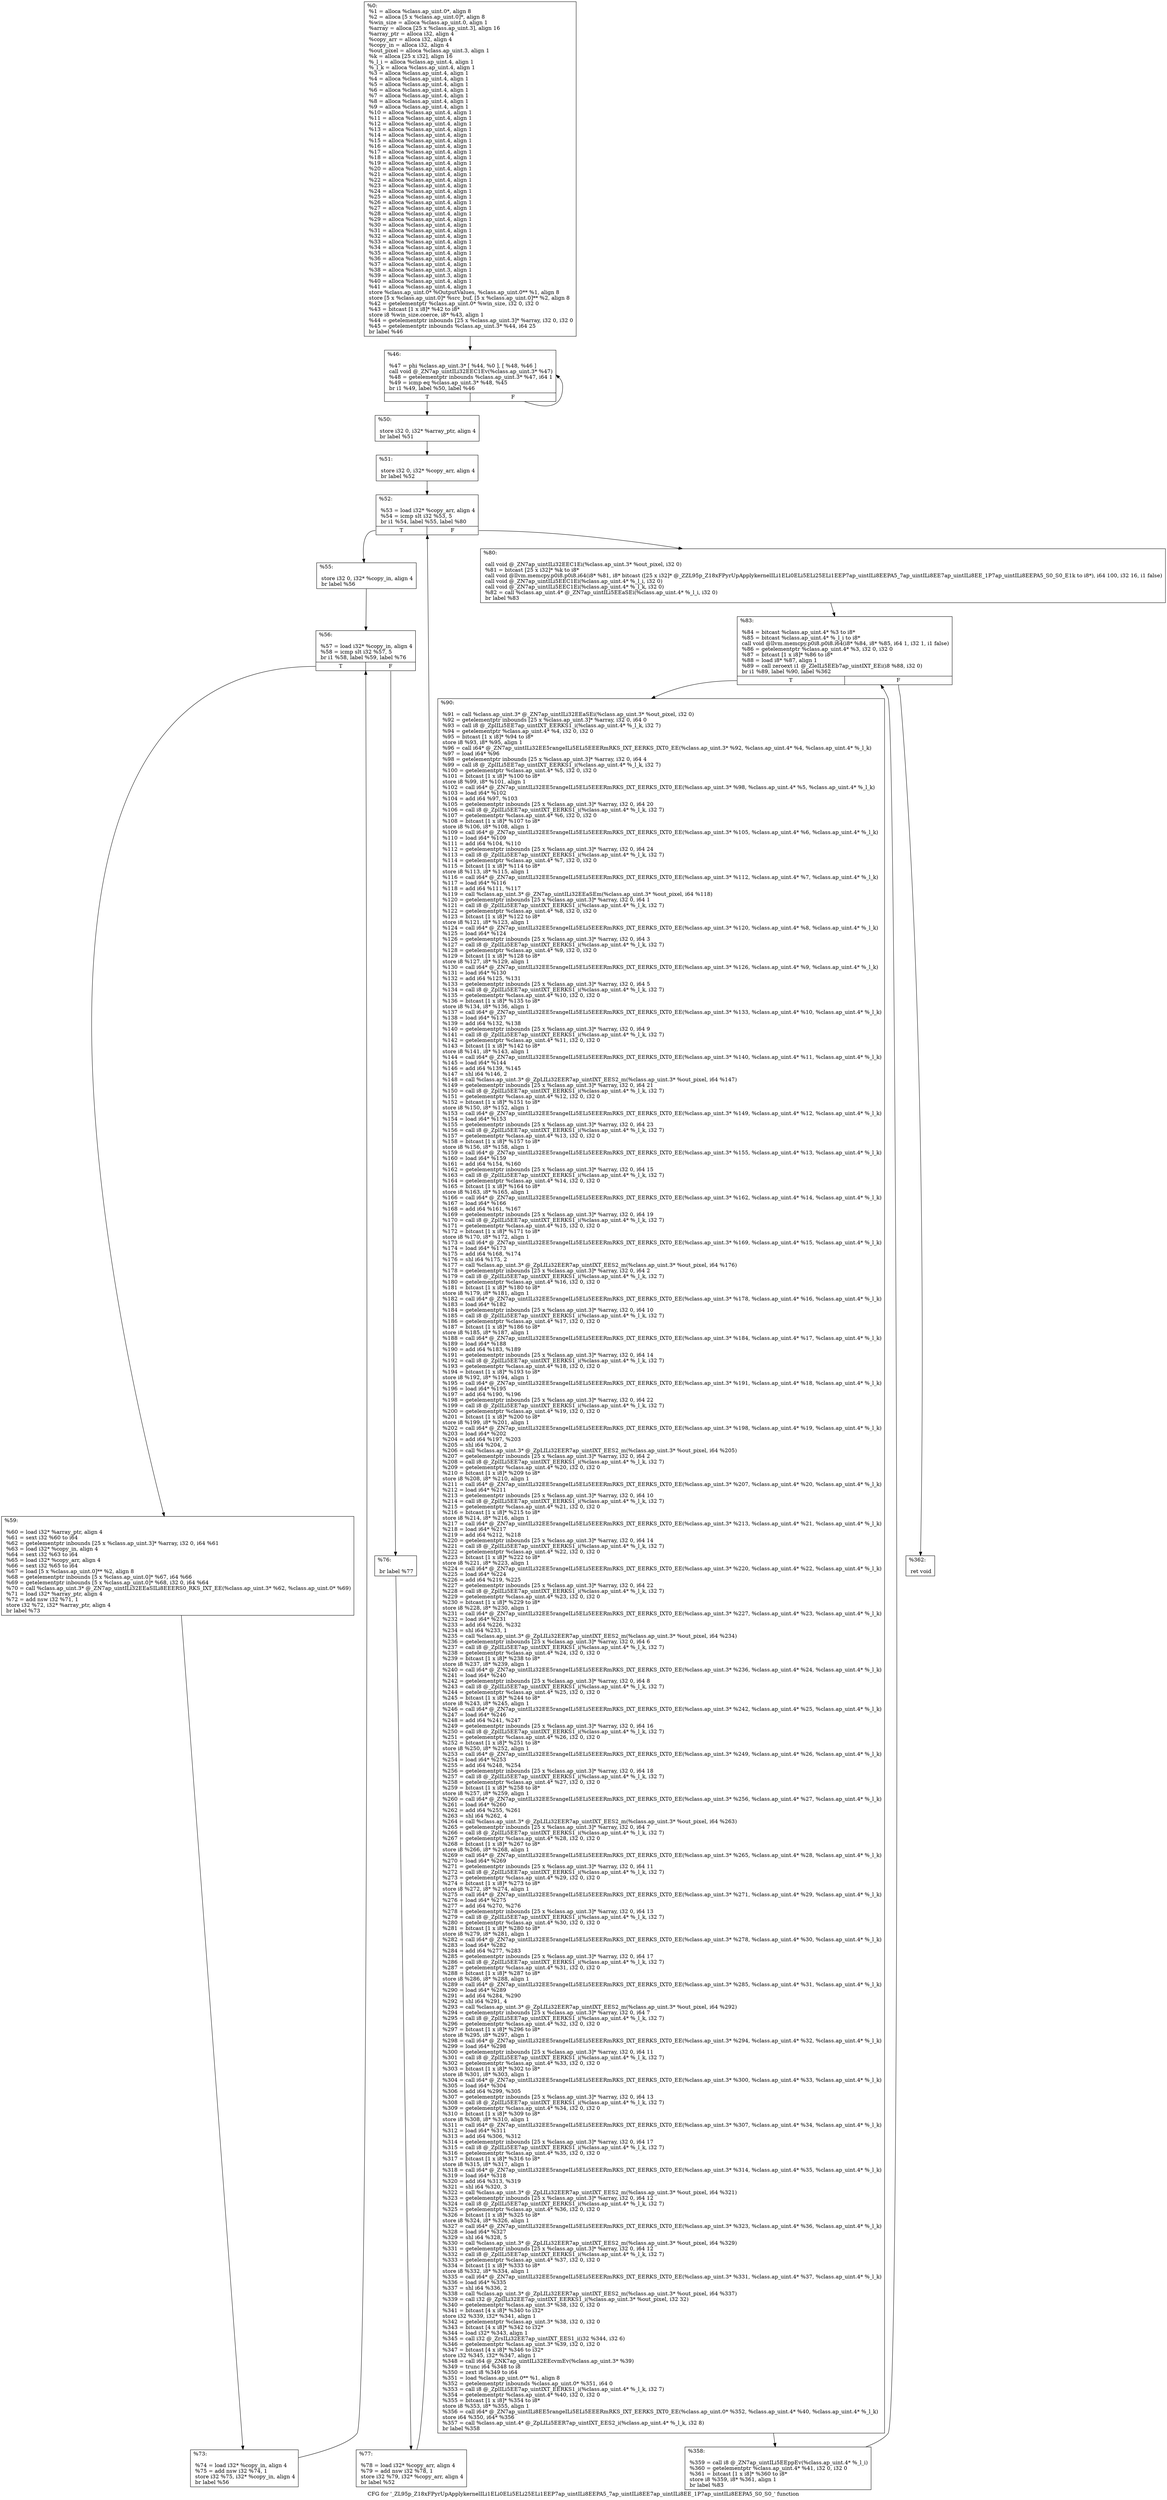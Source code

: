 digraph "CFG for '_ZL95p_Z18xFPyrUpApplykernelILi1ELi0ELi5ELi25ELi1EEP7ap_uintILi8EEPA5_7ap_uintILi8EE7ap_uintILi8EE_1P7ap_uintILi8EEPA5_S0_S0_' function" {
	label="CFG for '_ZL95p_Z18xFPyrUpApplykernelILi1ELi0ELi5ELi25ELi1EEP7ap_uintILi8EEPA5_7ap_uintILi8EE7ap_uintILi8EE_1P7ap_uintILi8EEPA5_S0_S0_' function";

	Node0x300d040 [shape=record,label="{%0:\l  %1 = alloca %class.ap_uint.0*, align 8\l  %2 = alloca [5 x %class.ap_uint.0]*, align 8\l  %win_size = alloca %class.ap_uint.0, align 1\l  %array = alloca [25 x %class.ap_uint.3], align 16\l  %array_ptr = alloca i32, align 4\l  %copy_arr = alloca i32, align 4\l  %copy_in = alloca i32, align 4\l  %out_pixel = alloca %class.ap_uint.3, align 1\l  %k = alloca [25 x i32], align 16\l  %_l_i = alloca %class.ap_uint.4, align 1\l  %_l_k = alloca %class.ap_uint.4, align 1\l  %3 = alloca %class.ap_uint.4, align 1\l  %4 = alloca %class.ap_uint.4, align 1\l  %5 = alloca %class.ap_uint.4, align 1\l  %6 = alloca %class.ap_uint.4, align 1\l  %7 = alloca %class.ap_uint.4, align 1\l  %8 = alloca %class.ap_uint.4, align 1\l  %9 = alloca %class.ap_uint.4, align 1\l  %10 = alloca %class.ap_uint.4, align 1\l  %11 = alloca %class.ap_uint.4, align 1\l  %12 = alloca %class.ap_uint.4, align 1\l  %13 = alloca %class.ap_uint.4, align 1\l  %14 = alloca %class.ap_uint.4, align 1\l  %15 = alloca %class.ap_uint.4, align 1\l  %16 = alloca %class.ap_uint.4, align 1\l  %17 = alloca %class.ap_uint.4, align 1\l  %18 = alloca %class.ap_uint.4, align 1\l  %19 = alloca %class.ap_uint.4, align 1\l  %20 = alloca %class.ap_uint.4, align 1\l  %21 = alloca %class.ap_uint.4, align 1\l  %22 = alloca %class.ap_uint.4, align 1\l  %23 = alloca %class.ap_uint.4, align 1\l  %24 = alloca %class.ap_uint.4, align 1\l  %25 = alloca %class.ap_uint.4, align 1\l  %26 = alloca %class.ap_uint.4, align 1\l  %27 = alloca %class.ap_uint.4, align 1\l  %28 = alloca %class.ap_uint.4, align 1\l  %29 = alloca %class.ap_uint.4, align 1\l  %30 = alloca %class.ap_uint.4, align 1\l  %31 = alloca %class.ap_uint.4, align 1\l  %32 = alloca %class.ap_uint.4, align 1\l  %33 = alloca %class.ap_uint.4, align 1\l  %34 = alloca %class.ap_uint.4, align 1\l  %35 = alloca %class.ap_uint.4, align 1\l  %36 = alloca %class.ap_uint.4, align 1\l  %37 = alloca %class.ap_uint.4, align 1\l  %38 = alloca %class.ap_uint.3, align 1\l  %39 = alloca %class.ap_uint.3, align 1\l  %40 = alloca %class.ap_uint.4, align 1\l  %41 = alloca %class.ap_uint.4, align 1\l  store %class.ap_uint.0* %OutputValues, %class.ap_uint.0** %1, align 8\l  store [5 x %class.ap_uint.0]* %src_buf, [5 x %class.ap_uint.0]** %2, align 8\l  %42 = getelementptr %class.ap_uint.0* %win_size, i32 0, i32 0\l  %43 = bitcast [1 x i8]* %42 to i8*\l  store i8 %win_size.coerce, i8* %43, align 1\l  %44 = getelementptr inbounds [25 x %class.ap_uint.3]* %array, i32 0, i32 0\l  %45 = getelementptr inbounds %class.ap_uint.3* %44, i64 25\l  br label %46\l}"];
	Node0x300d040 -> Node0x3011540;
	Node0x3011540 [shape=record,label="{%46:\l\l  %47 = phi %class.ap_uint.3* [ %44, %0 ], [ %48, %46 ]\l  call void @_ZN7ap_uintILi32EEC1Ev(%class.ap_uint.3* %47)\l  %48 = getelementptr inbounds %class.ap_uint.3* %47, i64 1\l  %49 = icmp eq %class.ap_uint.3* %48, %45\l  br i1 %49, label %50, label %46\l|{<s0>T|<s1>F}}"];
	Node0x3011540:s0 -> Node0x300ba10;
	Node0x3011540:s1 -> Node0x3011540;
	Node0x300ba10 [shape=record,label="{%50:\l\l  store i32 0, i32* %array_ptr, align 4\l  br label %51\l}"];
	Node0x300ba10 -> Node0x30182b0;
	Node0x30182b0 [shape=record,label="{%51:\l\l  store i32 0, i32* %copy_arr, align 4\l  br label %52\l}"];
	Node0x30182b0 -> Node0x3018420;
	Node0x3018420 [shape=record,label="{%52:\l\l  %53 = load i32* %copy_arr, align 4\l  %54 = icmp slt i32 %53, 5\l  br i1 %54, label %55, label %80\l|{<s0>T|<s1>F}}"];
	Node0x3018420:s0 -> Node0x3018610;
	Node0x3018420:s1 -> Node0x3018670;
	Node0x3018610 [shape=record,label="{%55:\l\l  store i32 0, i32* %copy_in, align 4\l  br label %56\l}"];
	Node0x3018610 -> Node0x3018810;
	Node0x3018810 [shape=record,label="{%56:\l\l  %57 = load i32* %copy_in, align 4\l  %58 = icmp slt i32 %57, 5\l  br i1 %58, label %59, label %76\l|{<s0>T|<s1>F}}"];
	Node0x3018810:s0 -> Node0x3018a00;
	Node0x3018810:s1 -> Node0x3018a60;
	Node0x3018a00 [shape=record,label="{%59:\l\l  %60 = load i32* %array_ptr, align 4\l  %61 = sext i32 %60 to i64\l  %62 = getelementptr inbounds [25 x %class.ap_uint.3]* %array, i32 0, i64 %61\l  %63 = load i32* %copy_in, align 4\l  %64 = sext i32 %63 to i64\l  %65 = load i32* %copy_arr, align 4\l  %66 = sext i32 %65 to i64\l  %67 = load [5 x %class.ap_uint.0]** %2, align 8\l  %68 = getelementptr inbounds [5 x %class.ap_uint.0]* %67, i64 %66\l  %69 = getelementptr inbounds [5 x %class.ap_uint.0]* %68, i32 0, i64 %64\l  %70 = call %class.ap_uint.3* @_ZN7ap_uintILi32EEaSILi8EEERS0_RKS_IXT_EE(%class.ap_uint.3* %62, %class.ap_uint.0* %69)\l  %71 = load i32* %array_ptr, align 4\l  %72 = add nsw i32 %71, 1\l  store i32 %72, i32* %array_ptr, align 4\l  br label %73\l}"];
	Node0x3018a00 -> Node0x3019410;
	Node0x3019410 [shape=record,label="{%73:\l\l  %74 = load i32* %copy_in, align 4\l  %75 = add nsw i32 %74, 1\l  store i32 %75, i32* %copy_in, align 4\l  br label %56\l}"];
	Node0x3019410 -> Node0x3018810;
	Node0x3018a60 [shape=record,label="{%76:\l\l  br label %77\l}"];
	Node0x3018a60 -> Node0x3019710;
	Node0x3019710 [shape=record,label="{%77:\l\l  %78 = load i32* %copy_arr, align 4\l  %79 = add nsw i32 %78, 1\l  store i32 %79, i32* %copy_arr, align 4\l  br label %52\l}"];
	Node0x3019710 -> Node0x3018420;
	Node0x3018670 [shape=record,label="{%80:\l\l  call void @_ZN7ap_uintILi32EEC1Ei(%class.ap_uint.3* %out_pixel, i32 0)\l  %81 = bitcast [25 x i32]* %k to i8*\l  call void @llvm.memcpy.p0i8.p0i8.i64(i8* %81, i8* bitcast ([25 x i32]* @_ZZL95p_Z18xFPyrUpApplykernelILi1ELi0ELi5ELi25ELi1EEP7ap_uintILi8EEPA5_7ap_uintILi8EE7ap_uintILi8EE_1P7ap_uintILi8EEPA5_S0_S0_E1k to i8*), i64 100, i32 16, i1 false)\l  call void @_ZN7ap_uintILi5EEC1Ei(%class.ap_uint.4* %_l_i, i32 0)\l  call void @_ZN7ap_uintILi5EEC1Ei(%class.ap_uint.4* %_l_k, i32 0)\l  %82 = call %class.ap_uint.4* @_ZN7ap_uintILi5EEaSEi(%class.ap_uint.4* %_l_i, i32 0)\l  br label %83\l}"];
	Node0x3018670 -> Node0x301a230;
	Node0x301a230 [shape=record,label="{%83:\l\l  %84 = bitcast %class.ap_uint.4* %3 to i8*\l  %85 = bitcast %class.ap_uint.4* %_l_i to i8*\l  call void @llvm.memcpy.p0i8.p0i8.i64(i8* %84, i8* %85, i64 1, i32 1, i1 false)\l  %86 = getelementptr %class.ap_uint.4* %3, i32 0, i32 0\l  %87 = bitcast [1 x i8]* %86 to i8*\l  %88 = load i8* %87, align 1\l  %89 = call zeroext i1 @_ZleILi5EEb7ap_uintIXT_EEi(i8 %88, i32 0)\l  br i1 %89, label %90, label %362\l|{<s0>T|<s1>F}}"];
	Node0x301a230:s0 -> Node0x301a880;
	Node0x301a230:s1 -> Node0x301a920;
	Node0x301a880 [shape=record,label="{%90:\l\l  %91 = call %class.ap_uint.3* @_ZN7ap_uintILi32EEaSEi(%class.ap_uint.3* %out_pixel, i32 0)\l  %92 = getelementptr inbounds [25 x %class.ap_uint.3]* %array, i32 0, i64 0\l  %93 = call i8 @_ZplILi5EE7ap_uintIXT_EERKS1_i(%class.ap_uint.4* %_l_k, i32 7)\l  %94 = getelementptr %class.ap_uint.4* %4, i32 0, i32 0\l  %95 = bitcast [1 x i8]* %94 to i8*\l  store i8 %93, i8* %95, align 1\l  %96 = call i64* @_ZN7ap_uintILi32EE5rangeILi5ELi5EEERmRKS_IXT_EERKS_IXT0_EE(%class.ap_uint.3* %92, %class.ap_uint.4* %4, %class.ap_uint.4* %_l_k)\l  %97 = load i64* %96\l  %98 = getelementptr inbounds [25 x %class.ap_uint.3]* %array, i32 0, i64 4\l  %99 = call i8 @_ZplILi5EE7ap_uintIXT_EERKS1_i(%class.ap_uint.4* %_l_k, i32 7)\l  %100 = getelementptr %class.ap_uint.4* %5, i32 0, i32 0\l  %101 = bitcast [1 x i8]* %100 to i8*\l  store i8 %99, i8* %101, align 1\l  %102 = call i64* @_ZN7ap_uintILi32EE5rangeILi5ELi5EEERmRKS_IXT_EERKS_IXT0_EE(%class.ap_uint.3* %98, %class.ap_uint.4* %5, %class.ap_uint.4* %_l_k)\l  %103 = load i64* %102\l  %104 = add i64 %97, %103\l  %105 = getelementptr inbounds [25 x %class.ap_uint.3]* %array, i32 0, i64 20\l  %106 = call i8 @_ZplILi5EE7ap_uintIXT_EERKS1_i(%class.ap_uint.4* %_l_k, i32 7)\l  %107 = getelementptr %class.ap_uint.4* %6, i32 0, i32 0\l  %108 = bitcast [1 x i8]* %107 to i8*\l  store i8 %106, i8* %108, align 1\l  %109 = call i64* @_ZN7ap_uintILi32EE5rangeILi5ELi5EEERmRKS_IXT_EERKS_IXT0_EE(%class.ap_uint.3* %105, %class.ap_uint.4* %6, %class.ap_uint.4* %_l_k)\l  %110 = load i64* %109\l  %111 = add i64 %104, %110\l  %112 = getelementptr inbounds [25 x %class.ap_uint.3]* %array, i32 0, i64 24\l  %113 = call i8 @_ZplILi5EE7ap_uintIXT_EERKS1_i(%class.ap_uint.4* %_l_k, i32 7)\l  %114 = getelementptr %class.ap_uint.4* %7, i32 0, i32 0\l  %115 = bitcast [1 x i8]* %114 to i8*\l  store i8 %113, i8* %115, align 1\l  %116 = call i64* @_ZN7ap_uintILi32EE5rangeILi5ELi5EEERmRKS_IXT_EERKS_IXT0_EE(%class.ap_uint.3* %112, %class.ap_uint.4* %7, %class.ap_uint.4* %_l_k)\l  %117 = load i64* %116\l  %118 = add i64 %111, %117\l  %119 = call %class.ap_uint.3* @_ZN7ap_uintILi32EEaSEm(%class.ap_uint.3* %out_pixel, i64 %118)\l  %120 = getelementptr inbounds [25 x %class.ap_uint.3]* %array, i32 0, i64 1\l  %121 = call i8 @_ZplILi5EE7ap_uintIXT_EERKS1_i(%class.ap_uint.4* %_l_k, i32 7)\l  %122 = getelementptr %class.ap_uint.4* %8, i32 0, i32 0\l  %123 = bitcast [1 x i8]* %122 to i8*\l  store i8 %121, i8* %123, align 1\l  %124 = call i64* @_ZN7ap_uintILi32EE5rangeILi5ELi5EEERmRKS_IXT_EERKS_IXT0_EE(%class.ap_uint.3* %120, %class.ap_uint.4* %8, %class.ap_uint.4* %_l_k)\l  %125 = load i64* %124\l  %126 = getelementptr inbounds [25 x %class.ap_uint.3]* %array, i32 0, i64 3\l  %127 = call i8 @_ZplILi5EE7ap_uintIXT_EERKS1_i(%class.ap_uint.4* %_l_k, i32 7)\l  %128 = getelementptr %class.ap_uint.4* %9, i32 0, i32 0\l  %129 = bitcast [1 x i8]* %128 to i8*\l  store i8 %127, i8* %129, align 1\l  %130 = call i64* @_ZN7ap_uintILi32EE5rangeILi5ELi5EEERmRKS_IXT_EERKS_IXT0_EE(%class.ap_uint.3* %126, %class.ap_uint.4* %9, %class.ap_uint.4* %_l_k)\l  %131 = load i64* %130\l  %132 = add i64 %125, %131\l  %133 = getelementptr inbounds [25 x %class.ap_uint.3]* %array, i32 0, i64 5\l  %134 = call i8 @_ZplILi5EE7ap_uintIXT_EERKS1_i(%class.ap_uint.4* %_l_k, i32 7)\l  %135 = getelementptr %class.ap_uint.4* %10, i32 0, i32 0\l  %136 = bitcast [1 x i8]* %135 to i8*\l  store i8 %134, i8* %136, align 1\l  %137 = call i64* @_ZN7ap_uintILi32EE5rangeILi5ELi5EEERmRKS_IXT_EERKS_IXT0_EE(%class.ap_uint.3* %133, %class.ap_uint.4* %10, %class.ap_uint.4* %_l_k)\l  %138 = load i64* %137\l  %139 = add i64 %132, %138\l  %140 = getelementptr inbounds [25 x %class.ap_uint.3]* %array, i32 0, i64 9\l  %141 = call i8 @_ZplILi5EE7ap_uintIXT_EERKS1_i(%class.ap_uint.4* %_l_k, i32 7)\l  %142 = getelementptr %class.ap_uint.4* %11, i32 0, i32 0\l  %143 = bitcast [1 x i8]* %142 to i8*\l  store i8 %141, i8* %143, align 1\l  %144 = call i64* @_ZN7ap_uintILi32EE5rangeILi5ELi5EEERmRKS_IXT_EERKS_IXT0_EE(%class.ap_uint.3* %140, %class.ap_uint.4* %11, %class.ap_uint.4* %_l_k)\l  %145 = load i64* %144\l  %146 = add i64 %139, %145\l  %147 = shl i64 %146, 2\l  %148 = call %class.ap_uint.3* @_ZpLILi32EER7ap_uintIXT_EES2_m(%class.ap_uint.3* %out_pixel, i64 %147)\l  %149 = getelementptr inbounds [25 x %class.ap_uint.3]* %array, i32 0, i64 21\l  %150 = call i8 @_ZplILi5EE7ap_uintIXT_EERKS1_i(%class.ap_uint.4* %_l_k, i32 7)\l  %151 = getelementptr %class.ap_uint.4* %12, i32 0, i32 0\l  %152 = bitcast [1 x i8]* %151 to i8*\l  store i8 %150, i8* %152, align 1\l  %153 = call i64* @_ZN7ap_uintILi32EE5rangeILi5ELi5EEERmRKS_IXT_EERKS_IXT0_EE(%class.ap_uint.3* %149, %class.ap_uint.4* %12, %class.ap_uint.4* %_l_k)\l  %154 = load i64* %153\l  %155 = getelementptr inbounds [25 x %class.ap_uint.3]* %array, i32 0, i64 23\l  %156 = call i8 @_ZplILi5EE7ap_uintIXT_EERKS1_i(%class.ap_uint.4* %_l_k, i32 7)\l  %157 = getelementptr %class.ap_uint.4* %13, i32 0, i32 0\l  %158 = bitcast [1 x i8]* %157 to i8*\l  store i8 %156, i8* %158, align 1\l  %159 = call i64* @_ZN7ap_uintILi32EE5rangeILi5ELi5EEERmRKS_IXT_EERKS_IXT0_EE(%class.ap_uint.3* %155, %class.ap_uint.4* %13, %class.ap_uint.4* %_l_k)\l  %160 = load i64* %159\l  %161 = add i64 %154, %160\l  %162 = getelementptr inbounds [25 x %class.ap_uint.3]* %array, i32 0, i64 15\l  %163 = call i8 @_ZplILi5EE7ap_uintIXT_EERKS1_i(%class.ap_uint.4* %_l_k, i32 7)\l  %164 = getelementptr %class.ap_uint.4* %14, i32 0, i32 0\l  %165 = bitcast [1 x i8]* %164 to i8*\l  store i8 %163, i8* %165, align 1\l  %166 = call i64* @_ZN7ap_uintILi32EE5rangeILi5ELi5EEERmRKS_IXT_EERKS_IXT0_EE(%class.ap_uint.3* %162, %class.ap_uint.4* %14, %class.ap_uint.4* %_l_k)\l  %167 = load i64* %166\l  %168 = add i64 %161, %167\l  %169 = getelementptr inbounds [25 x %class.ap_uint.3]* %array, i32 0, i64 19\l  %170 = call i8 @_ZplILi5EE7ap_uintIXT_EERKS1_i(%class.ap_uint.4* %_l_k, i32 7)\l  %171 = getelementptr %class.ap_uint.4* %15, i32 0, i32 0\l  %172 = bitcast [1 x i8]* %171 to i8*\l  store i8 %170, i8* %172, align 1\l  %173 = call i64* @_ZN7ap_uintILi32EE5rangeILi5ELi5EEERmRKS_IXT_EERKS_IXT0_EE(%class.ap_uint.3* %169, %class.ap_uint.4* %15, %class.ap_uint.4* %_l_k)\l  %174 = load i64* %173\l  %175 = add i64 %168, %174\l  %176 = shl i64 %175, 2\l  %177 = call %class.ap_uint.3* @_ZpLILi32EER7ap_uintIXT_EES2_m(%class.ap_uint.3* %out_pixel, i64 %176)\l  %178 = getelementptr inbounds [25 x %class.ap_uint.3]* %array, i32 0, i64 2\l  %179 = call i8 @_ZplILi5EE7ap_uintIXT_EERKS1_i(%class.ap_uint.4* %_l_k, i32 7)\l  %180 = getelementptr %class.ap_uint.4* %16, i32 0, i32 0\l  %181 = bitcast [1 x i8]* %180 to i8*\l  store i8 %179, i8* %181, align 1\l  %182 = call i64* @_ZN7ap_uintILi32EE5rangeILi5ELi5EEERmRKS_IXT_EERKS_IXT0_EE(%class.ap_uint.3* %178, %class.ap_uint.4* %16, %class.ap_uint.4* %_l_k)\l  %183 = load i64* %182\l  %184 = getelementptr inbounds [25 x %class.ap_uint.3]* %array, i32 0, i64 10\l  %185 = call i8 @_ZplILi5EE7ap_uintIXT_EERKS1_i(%class.ap_uint.4* %_l_k, i32 7)\l  %186 = getelementptr %class.ap_uint.4* %17, i32 0, i32 0\l  %187 = bitcast [1 x i8]* %186 to i8*\l  store i8 %185, i8* %187, align 1\l  %188 = call i64* @_ZN7ap_uintILi32EE5rangeILi5ELi5EEERmRKS_IXT_EERKS_IXT0_EE(%class.ap_uint.3* %184, %class.ap_uint.4* %17, %class.ap_uint.4* %_l_k)\l  %189 = load i64* %188\l  %190 = add i64 %183, %189\l  %191 = getelementptr inbounds [25 x %class.ap_uint.3]* %array, i32 0, i64 14\l  %192 = call i8 @_ZplILi5EE7ap_uintIXT_EERKS1_i(%class.ap_uint.4* %_l_k, i32 7)\l  %193 = getelementptr %class.ap_uint.4* %18, i32 0, i32 0\l  %194 = bitcast [1 x i8]* %193 to i8*\l  store i8 %192, i8* %194, align 1\l  %195 = call i64* @_ZN7ap_uintILi32EE5rangeILi5ELi5EEERmRKS_IXT_EERKS_IXT0_EE(%class.ap_uint.3* %191, %class.ap_uint.4* %18, %class.ap_uint.4* %_l_k)\l  %196 = load i64* %195\l  %197 = add i64 %190, %196\l  %198 = getelementptr inbounds [25 x %class.ap_uint.3]* %array, i32 0, i64 22\l  %199 = call i8 @_ZplILi5EE7ap_uintIXT_EERKS1_i(%class.ap_uint.4* %_l_k, i32 7)\l  %200 = getelementptr %class.ap_uint.4* %19, i32 0, i32 0\l  %201 = bitcast [1 x i8]* %200 to i8*\l  store i8 %199, i8* %201, align 1\l  %202 = call i64* @_ZN7ap_uintILi32EE5rangeILi5ELi5EEERmRKS_IXT_EERKS_IXT0_EE(%class.ap_uint.3* %198, %class.ap_uint.4* %19, %class.ap_uint.4* %_l_k)\l  %203 = load i64* %202\l  %204 = add i64 %197, %203\l  %205 = shl i64 %204, 2\l  %206 = call %class.ap_uint.3* @_ZpLILi32EER7ap_uintIXT_EES2_m(%class.ap_uint.3* %out_pixel, i64 %205)\l  %207 = getelementptr inbounds [25 x %class.ap_uint.3]* %array, i32 0, i64 2\l  %208 = call i8 @_ZplILi5EE7ap_uintIXT_EERKS1_i(%class.ap_uint.4* %_l_k, i32 7)\l  %209 = getelementptr %class.ap_uint.4* %20, i32 0, i32 0\l  %210 = bitcast [1 x i8]* %209 to i8*\l  store i8 %208, i8* %210, align 1\l  %211 = call i64* @_ZN7ap_uintILi32EE5rangeILi5ELi5EEERmRKS_IXT_EERKS_IXT0_EE(%class.ap_uint.3* %207, %class.ap_uint.4* %20, %class.ap_uint.4* %_l_k)\l  %212 = load i64* %211\l  %213 = getelementptr inbounds [25 x %class.ap_uint.3]* %array, i32 0, i64 10\l  %214 = call i8 @_ZplILi5EE7ap_uintIXT_EERKS1_i(%class.ap_uint.4* %_l_k, i32 7)\l  %215 = getelementptr %class.ap_uint.4* %21, i32 0, i32 0\l  %216 = bitcast [1 x i8]* %215 to i8*\l  store i8 %214, i8* %216, align 1\l  %217 = call i64* @_ZN7ap_uintILi32EE5rangeILi5ELi5EEERmRKS_IXT_EERKS_IXT0_EE(%class.ap_uint.3* %213, %class.ap_uint.4* %21, %class.ap_uint.4* %_l_k)\l  %218 = load i64* %217\l  %219 = add i64 %212, %218\l  %220 = getelementptr inbounds [25 x %class.ap_uint.3]* %array, i32 0, i64 14\l  %221 = call i8 @_ZplILi5EE7ap_uintIXT_EERKS1_i(%class.ap_uint.4* %_l_k, i32 7)\l  %222 = getelementptr %class.ap_uint.4* %22, i32 0, i32 0\l  %223 = bitcast [1 x i8]* %222 to i8*\l  store i8 %221, i8* %223, align 1\l  %224 = call i64* @_ZN7ap_uintILi32EE5rangeILi5ELi5EEERmRKS_IXT_EERKS_IXT0_EE(%class.ap_uint.3* %220, %class.ap_uint.4* %22, %class.ap_uint.4* %_l_k)\l  %225 = load i64* %224\l  %226 = add i64 %219, %225\l  %227 = getelementptr inbounds [25 x %class.ap_uint.3]* %array, i32 0, i64 22\l  %228 = call i8 @_ZplILi5EE7ap_uintIXT_EERKS1_i(%class.ap_uint.4* %_l_k, i32 7)\l  %229 = getelementptr %class.ap_uint.4* %23, i32 0, i32 0\l  %230 = bitcast [1 x i8]* %229 to i8*\l  store i8 %228, i8* %230, align 1\l  %231 = call i64* @_ZN7ap_uintILi32EE5rangeILi5ELi5EEERmRKS_IXT_EERKS_IXT0_EE(%class.ap_uint.3* %227, %class.ap_uint.4* %23, %class.ap_uint.4* %_l_k)\l  %232 = load i64* %231\l  %233 = add i64 %226, %232\l  %234 = shl i64 %233, 1\l  %235 = call %class.ap_uint.3* @_ZpLILi32EER7ap_uintIXT_EES2_m(%class.ap_uint.3* %out_pixel, i64 %234)\l  %236 = getelementptr inbounds [25 x %class.ap_uint.3]* %array, i32 0, i64 6\l  %237 = call i8 @_ZplILi5EE7ap_uintIXT_EERKS1_i(%class.ap_uint.4* %_l_k, i32 7)\l  %238 = getelementptr %class.ap_uint.4* %24, i32 0, i32 0\l  %239 = bitcast [1 x i8]* %238 to i8*\l  store i8 %237, i8* %239, align 1\l  %240 = call i64* @_ZN7ap_uintILi32EE5rangeILi5ELi5EEERmRKS_IXT_EERKS_IXT0_EE(%class.ap_uint.3* %236, %class.ap_uint.4* %24, %class.ap_uint.4* %_l_k)\l  %241 = load i64* %240\l  %242 = getelementptr inbounds [25 x %class.ap_uint.3]* %array, i32 0, i64 8\l  %243 = call i8 @_ZplILi5EE7ap_uintIXT_EERKS1_i(%class.ap_uint.4* %_l_k, i32 7)\l  %244 = getelementptr %class.ap_uint.4* %25, i32 0, i32 0\l  %245 = bitcast [1 x i8]* %244 to i8*\l  store i8 %243, i8* %245, align 1\l  %246 = call i64* @_ZN7ap_uintILi32EE5rangeILi5ELi5EEERmRKS_IXT_EERKS_IXT0_EE(%class.ap_uint.3* %242, %class.ap_uint.4* %25, %class.ap_uint.4* %_l_k)\l  %247 = load i64* %246\l  %248 = add i64 %241, %247\l  %249 = getelementptr inbounds [25 x %class.ap_uint.3]* %array, i32 0, i64 16\l  %250 = call i8 @_ZplILi5EE7ap_uintIXT_EERKS1_i(%class.ap_uint.4* %_l_k, i32 7)\l  %251 = getelementptr %class.ap_uint.4* %26, i32 0, i32 0\l  %252 = bitcast [1 x i8]* %251 to i8*\l  store i8 %250, i8* %252, align 1\l  %253 = call i64* @_ZN7ap_uintILi32EE5rangeILi5ELi5EEERmRKS_IXT_EERKS_IXT0_EE(%class.ap_uint.3* %249, %class.ap_uint.4* %26, %class.ap_uint.4* %_l_k)\l  %254 = load i64* %253\l  %255 = add i64 %248, %254\l  %256 = getelementptr inbounds [25 x %class.ap_uint.3]* %array, i32 0, i64 18\l  %257 = call i8 @_ZplILi5EE7ap_uintIXT_EERKS1_i(%class.ap_uint.4* %_l_k, i32 7)\l  %258 = getelementptr %class.ap_uint.4* %27, i32 0, i32 0\l  %259 = bitcast [1 x i8]* %258 to i8*\l  store i8 %257, i8* %259, align 1\l  %260 = call i64* @_ZN7ap_uintILi32EE5rangeILi5ELi5EEERmRKS_IXT_EERKS_IXT0_EE(%class.ap_uint.3* %256, %class.ap_uint.4* %27, %class.ap_uint.4* %_l_k)\l  %261 = load i64* %260\l  %262 = add i64 %255, %261\l  %263 = shl i64 %262, 4\l  %264 = call %class.ap_uint.3* @_ZpLILi32EER7ap_uintIXT_EES2_m(%class.ap_uint.3* %out_pixel, i64 %263)\l  %265 = getelementptr inbounds [25 x %class.ap_uint.3]* %array, i32 0, i64 7\l  %266 = call i8 @_ZplILi5EE7ap_uintIXT_EERKS1_i(%class.ap_uint.4* %_l_k, i32 7)\l  %267 = getelementptr %class.ap_uint.4* %28, i32 0, i32 0\l  %268 = bitcast [1 x i8]* %267 to i8*\l  store i8 %266, i8* %268, align 1\l  %269 = call i64* @_ZN7ap_uintILi32EE5rangeILi5ELi5EEERmRKS_IXT_EERKS_IXT0_EE(%class.ap_uint.3* %265, %class.ap_uint.4* %28, %class.ap_uint.4* %_l_k)\l  %270 = load i64* %269\l  %271 = getelementptr inbounds [25 x %class.ap_uint.3]* %array, i32 0, i64 11\l  %272 = call i8 @_ZplILi5EE7ap_uintIXT_EERKS1_i(%class.ap_uint.4* %_l_k, i32 7)\l  %273 = getelementptr %class.ap_uint.4* %29, i32 0, i32 0\l  %274 = bitcast [1 x i8]* %273 to i8*\l  store i8 %272, i8* %274, align 1\l  %275 = call i64* @_ZN7ap_uintILi32EE5rangeILi5ELi5EEERmRKS_IXT_EERKS_IXT0_EE(%class.ap_uint.3* %271, %class.ap_uint.4* %29, %class.ap_uint.4* %_l_k)\l  %276 = load i64* %275\l  %277 = add i64 %270, %276\l  %278 = getelementptr inbounds [25 x %class.ap_uint.3]* %array, i32 0, i64 13\l  %279 = call i8 @_ZplILi5EE7ap_uintIXT_EERKS1_i(%class.ap_uint.4* %_l_k, i32 7)\l  %280 = getelementptr %class.ap_uint.4* %30, i32 0, i32 0\l  %281 = bitcast [1 x i8]* %280 to i8*\l  store i8 %279, i8* %281, align 1\l  %282 = call i64* @_ZN7ap_uintILi32EE5rangeILi5ELi5EEERmRKS_IXT_EERKS_IXT0_EE(%class.ap_uint.3* %278, %class.ap_uint.4* %30, %class.ap_uint.4* %_l_k)\l  %283 = load i64* %282\l  %284 = add i64 %277, %283\l  %285 = getelementptr inbounds [25 x %class.ap_uint.3]* %array, i32 0, i64 17\l  %286 = call i8 @_ZplILi5EE7ap_uintIXT_EERKS1_i(%class.ap_uint.4* %_l_k, i32 7)\l  %287 = getelementptr %class.ap_uint.4* %31, i32 0, i32 0\l  %288 = bitcast [1 x i8]* %287 to i8*\l  store i8 %286, i8* %288, align 1\l  %289 = call i64* @_ZN7ap_uintILi32EE5rangeILi5ELi5EEERmRKS_IXT_EERKS_IXT0_EE(%class.ap_uint.3* %285, %class.ap_uint.4* %31, %class.ap_uint.4* %_l_k)\l  %290 = load i64* %289\l  %291 = add i64 %284, %290\l  %292 = shl i64 %291, 4\l  %293 = call %class.ap_uint.3* @_ZpLILi32EER7ap_uintIXT_EES2_m(%class.ap_uint.3* %out_pixel, i64 %292)\l  %294 = getelementptr inbounds [25 x %class.ap_uint.3]* %array, i32 0, i64 7\l  %295 = call i8 @_ZplILi5EE7ap_uintIXT_EERKS1_i(%class.ap_uint.4* %_l_k, i32 7)\l  %296 = getelementptr %class.ap_uint.4* %32, i32 0, i32 0\l  %297 = bitcast [1 x i8]* %296 to i8*\l  store i8 %295, i8* %297, align 1\l  %298 = call i64* @_ZN7ap_uintILi32EE5rangeILi5ELi5EEERmRKS_IXT_EERKS_IXT0_EE(%class.ap_uint.3* %294, %class.ap_uint.4* %32, %class.ap_uint.4* %_l_k)\l  %299 = load i64* %298\l  %300 = getelementptr inbounds [25 x %class.ap_uint.3]* %array, i32 0, i64 11\l  %301 = call i8 @_ZplILi5EE7ap_uintIXT_EERKS1_i(%class.ap_uint.4* %_l_k, i32 7)\l  %302 = getelementptr %class.ap_uint.4* %33, i32 0, i32 0\l  %303 = bitcast [1 x i8]* %302 to i8*\l  store i8 %301, i8* %303, align 1\l  %304 = call i64* @_ZN7ap_uintILi32EE5rangeILi5ELi5EEERmRKS_IXT_EERKS_IXT0_EE(%class.ap_uint.3* %300, %class.ap_uint.4* %33, %class.ap_uint.4* %_l_k)\l  %305 = load i64* %304\l  %306 = add i64 %299, %305\l  %307 = getelementptr inbounds [25 x %class.ap_uint.3]* %array, i32 0, i64 13\l  %308 = call i8 @_ZplILi5EE7ap_uintIXT_EERKS1_i(%class.ap_uint.4* %_l_k, i32 7)\l  %309 = getelementptr %class.ap_uint.4* %34, i32 0, i32 0\l  %310 = bitcast [1 x i8]* %309 to i8*\l  store i8 %308, i8* %310, align 1\l  %311 = call i64* @_ZN7ap_uintILi32EE5rangeILi5ELi5EEERmRKS_IXT_EERKS_IXT0_EE(%class.ap_uint.3* %307, %class.ap_uint.4* %34, %class.ap_uint.4* %_l_k)\l  %312 = load i64* %311\l  %313 = add i64 %306, %312\l  %314 = getelementptr inbounds [25 x %class.ap_uint.3]* %array, i32 0, i64 17\l  %315 = call i8 @_ZplILi5EE7ap_uintIXT_EERKS1_i(%class.ap_uint.4* %_l_k, i32 7)\l  %316 = getelementptr %class.ap_uint.4* %35, i32 0, i32 0\l  %317 = bitcast [1 x i8]* %316 to i8*\l  store i8 %315, i8* %317, align 1\l  %318 = call i64* @_ZN7ap_uintILi32EE5rangeILi5ELi5EEERmRKS_IXT_EERKS_IXT0_EE(%class.ap_uint.3* %314, %class.ap_uint.4* %35, %class.ap_uint.4* %_l_k)\l  %319 = load i64* %318\l  %320 = add i64 %313, %319\l  %321 = shl i64 %320, 3\l  %322 = call %class.ap_uint.3* @_ZpLILi32EER7ap_uintIXT_EES2_m(%class.ap_uint.3* %out_pixel, i64 %321)\l  %323 = getelementptr inbounds [25 x %class.ap_uint.3]* %array, i32 0, i64 12\l  %324 = call i8 @_ZplILi5EE7ap_uintIXT_EERKS1_i(%class.ap_uint.4* %_l_k, i32 7)\l  %325 = getelementptr %class.ap_uint.4* %36, i32 0, i32 0\l  %326 = bitcast [1 x i8]* %325 to i8*\l  store i8 %324, i8* %326, align 1\l  %327 = call i64* @_ZN7ap_uintILi32EE5rangeILi5ELi5EEERmRKS_IXT_EERKS_IXT0_EE(%class.ap_uint.3* %323, %class.ap_uint.4* %36, %class.ap_uint.4* %_l_k)\l  %328 = load i64* %327\l  %329 = shl i64 %328, 5\l  %330 = call %class.ap_uint.3* @_ZpLILi32EER7ap_uintIXT_EES2_m(%class.ap_uint.3* %out_pixel, i64 %329)\l  %331 = getelementptr inbounds [25 x %class.ap_uint.3]* %array, i32 0, i64 12\l  %332 = call i8 @_ZplILi5EE7ap_uintIXT_EERKS1_i(%class.ap_uint.4* %_l_k, i32 7)\l  %333 = getelementptr %class.ap_uint.4* %37, i32 0, i32 0\l  %334 = bitcast [1 x i8]* %333 to i8*\l  store i8 %332, i8* %334, align 1\l  %335 = call i64* @_ZN7ap_uintILi32EE5rangeILi5ELi5EEERmRKS_IXT_EERKS_IXT0_EE(%class.ap_uint.3* %331, %class.ap_uint.4* %37, %class.ap_uint.4* %_l_k)\l  %336 = load i64* %335\l  %337 = shl i64 %336, 2\l  %338 = call %class.ap_uint.3* @_ZpLILi32EER7ap_uintIXT_EES2_m(%class.ap_uint.3* %out_pixel, i64 %337)\l  %339 = call i32 @_ZplILi32EE7ap_uintIXT_EERKS1_i(%class.ap_uint.3* %out_pixel, i32 32)\l  %340 = getelementptr %class.ap_uint.3* %38, i32 0, i32 0\l  %341 = bitcast [4 x i8]* %340 to i32*\l  store i32 %339, i32* %341, align 1\l  %342 = getelementptr %class.ap_uint.3* %38, i32 0, i32 0\l  %343 = bitcast [4 x i8]* %342 to i32*\l  %344 = load i32* %343, align 1\l  %345 = call i32 @_ZrsILi32EE7ap_uintIXT_EES1_i(i32 %344, i32 6)\l  %346 = getelementptr %class.ap_uint.3* %39, i32 0, i32 0\l  %347 = bitcast [4 x i8]* %346 to i32*\l  store i32 %345, i32* %347, align 1\l  %348 = call i64 @_ZNK7ap_uintILi32EEcvmEv(%class.ap_uint.3* %39)\l  %349 = trunc i64 %348 to i8\l  %350 = zext i8 %349 to i64\l  %351 = load %class.ap_uint.0** %1, align 8\l  %352 = getelementptr inbounds %class.ap_uint.0* %351, i64 0\l  %353 = call i8 @_ZplILi5EE7ap_uintIXT_EERKS1_i(%class.ap_uint.4* %_l_k, i32 7)\l  %354 = getelementptr %class.ap_uint.4* %40, i32 0, i32 0\l  %355 = bitcast [1 x i8]* %354 to i8*\l  store i8 %353, i8* %355, align 1\l  %356 = call i64* @_ZN7ap_uintILi8EE5rangeILi5ELi5EEERmRKS_IXT_EERKS_IXT0_EE(%class.ap_uint.0* %352, %class.ap_uint.4* %40, %class.ap_uint.4* %_l_k)\l  store i64 %350, i64* %356\l  %357 = call %class.ap_uint.4* @_ZpLILi5EER7ap_uintIXT_EES2_i(%class.ap_uint.4* %_l_k, i32 8)\l  br label %358\l}"];
	Node0x301a880 -> Node0x30296a0;
	Node0x30296a0 [shape=record,label="{%358:\l\l  %359 = call i8 @_ZN7ap_uintILi5EEppEv(%class.ap_uint.4* %_l_i)\l  %360 = getelementptr %class.ap_uint.4* %41, i32 0, i32 0\l  %361 = bitcast [1 x i8]* %360 to i8*\l  store i8 %359, i8* %361, align 1\l  br label %83\l}"];
	Node0x30296a0 -> Node0x301a230;
	Node0x301a920 [shape=record,label="{%362:\l\l  ret void\l}"];
}
